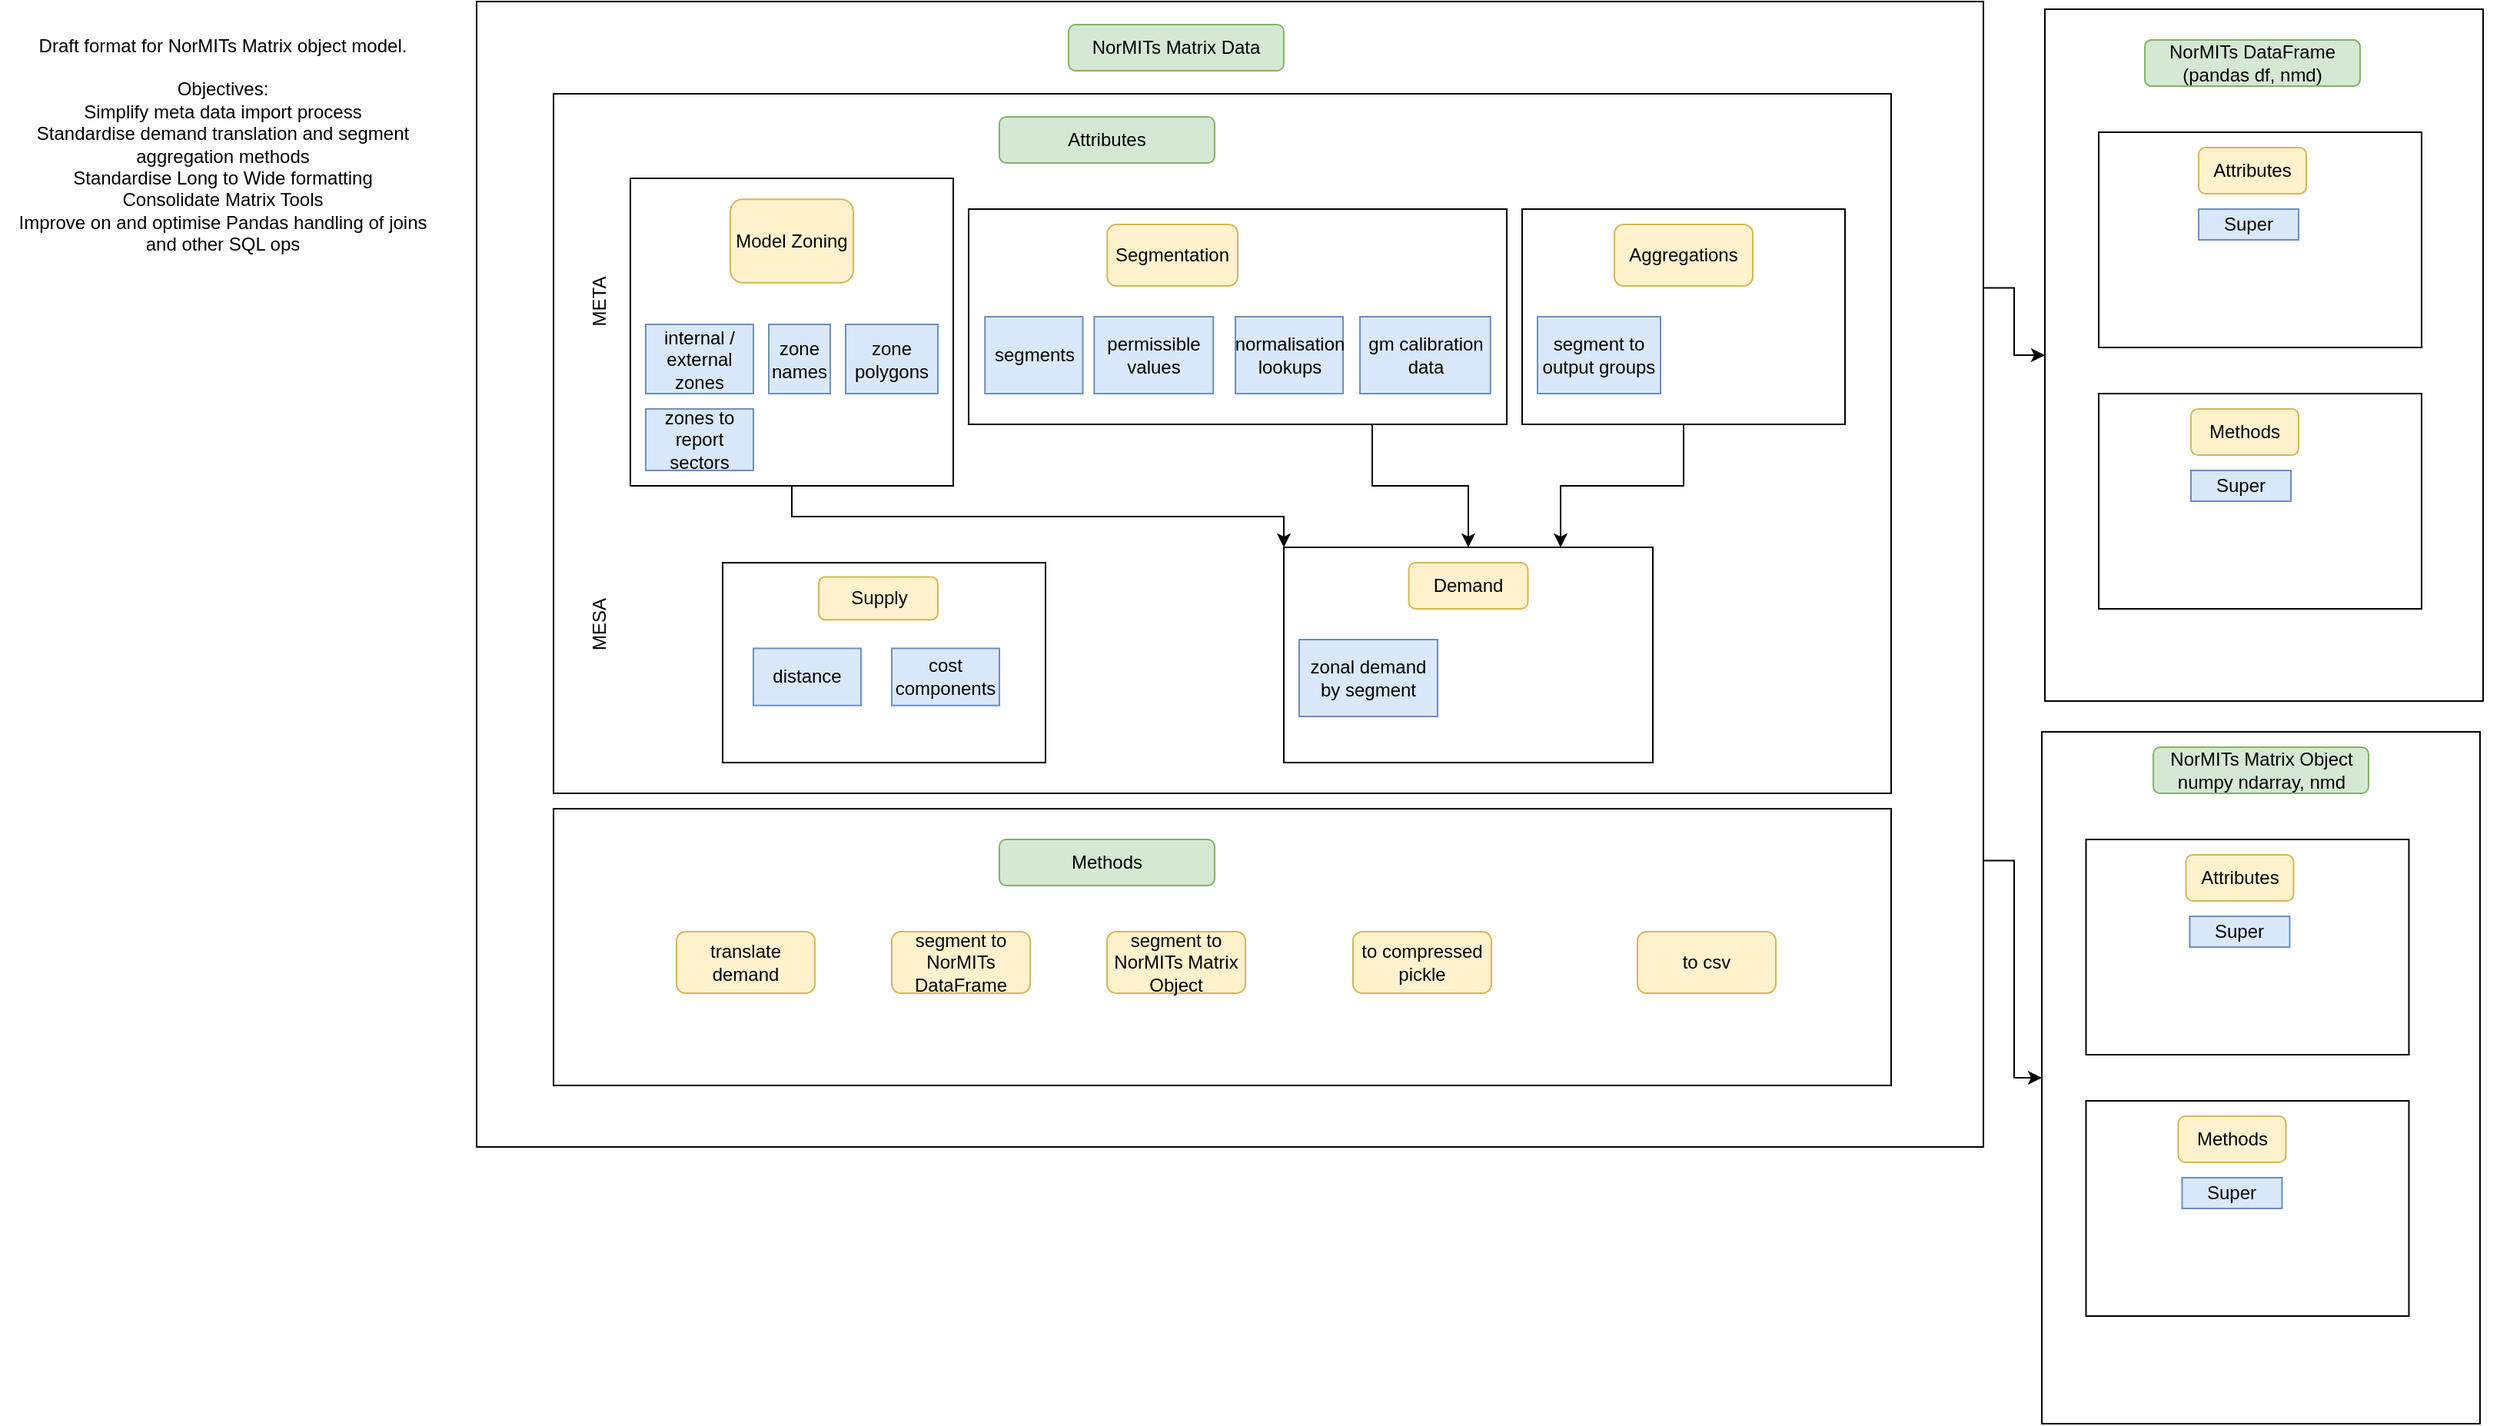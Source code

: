 <mxfile version="14.4.2" type="device"><diagram id="L_0U2pa3py76Em3ltqrZ" name="Page-1"><mxGraphModel dx="2500" dy="967" grid="1" gridSize="10" guides="1" tooltips="1" connect="1" arrows="1" fold="1" page="1" pageScale="1" pageWidth="827" pageHeight="1169" math="0" shadow="0"><root><mxCell id="0"/><mxCell id="1" parent="0"/><mxCell id="Or7PNEEcfZV_SmvO1WI1-120" style="edgeStyle=orthogonalEdgeStyle;rounded=0;orthogonalLoop=1;jettySize=auto;html=1;exitX=1;exitY=0.75;exitDx=0;exitDy=0;" edge="1" parent="1" source="Or7PNEEcfZV_SmvO1WI1-84" target="Or7PNEEcfZV_SmvO1WI1-32"><mxGeometry relative="1" as="geometry"/></mxCell><mxCell id="Or7PNEEcfZV_SmvO1WI1-121" style="edgeStyle=orthogonalEdgeStyle;rounded=0;orthogonalLoop=1;jettySize=auto;html=1;exitX=1;exitY=0.25;exitDx=0;exitDy=0;" edge="1" parent="1" source="Or7PNEEcfZV_SmvO1WI1-84" target="Or7PNEEcfZV_SmvO1WI1-20"><mxGeometry relative="1" as="geometry"/></mxCell><mxCell id="Or7PNEEcfZV_SmvO1WI1-84" value="" style="rounded=0;whiteSpace=wrap;html=1;fillColor=none;" vertex="1" parent="1"><mxGeometry x="-80" y="55" width="980" height="745" as="geometry"/></mxCell><mxCell id="Or7PNEEcfZV_SmvO1WI1-2" value="" style="rounded=0;whiteSpace=wrap;html=1;" vertex="1" parent="1"><mxGeometry x="-30" y="115" width="870" height="455" as="geometry"/></mxCell><mxCell id="Or7PNEEcfZV_SmvO1WI1-1" value="Attributes" style="rounded=1;whiteSpace=wrap;html=1;fillColor=#d5e8d4;strokeColor=#82b366;" vertex="1" parent="1"><mxGeometry x="260" y="130" width="140" height="30" as="geometry"/></mxCell><mxCell id="Or7PNEEcfZV_SmvO1WI1-31" style="edgeStyle=orthogonalEdgeStyle;rounded=0;orthogonalLoop=1;jettySize=auto;html=1;exitX=0.75;exitY=1;exitDx=0;exitDy=0;entryX=0.5;entryY=0;entryDx=0;entryDy=0;" edge="1" parent="1" source="Or7PNEEcfZV_SmvO1WI1-12" target="Or7PNEEcfZV_SmvO1WI1-29"><mxGeometry relative="1" as="geometry"/></mxCell><mxCell id="Or7PNEEcfZV_SmvO1WI1-50" value="" style="group" vertex="1" connectable="0" parent="1"><mxGeometry x="950" y="530" width="285" height="450" as="geometry"/></mxCell><mxCell id="Or7PNEEcfZV_SmvO1WI1-92" value="" style="group;fillColor=none;" vertex="1" connectable="0" parent="Or7PNEEcfZV_SmvO1WI1-50"><mxGeometry x="-12" width="285" height="450" as="geometry"/></mxCell><mxCell id="Or7PNEEcfZV_SmvO1WI1-32" value="" style="rounded=0;whiteSpace=wrap;html=1;fillColor=none;" vertex="1" parent="Or7PNEEcfZV_SmvO1WI1-92"><mxGeometry width="285" height="450" as="geometry"/></mxCell><mxCell id="Or7PNEEcfZV_SmvO1WI1-33" value="NorMITs Matrix Object&lt;br&gt;numpy ndarray, nmd" style="rounded=1;whiteSpace=wrap;html=1;fillColor=#d5e8d4;strokeColor=#82b366;" vertex="1" parent="Or7PNEEcfZV_SmvO1WI1-92"><mxGeometry x="72.5" y="10" width="140" height="30" as="geometry"/></mxCell><mxCell id="Or7PNEEcfZV_SmvO1WI1-35" value="" style="rounded=0;whiteSpace=wrap;html=1;" vertex="1" parent="Or7PNEEcfZV_SmvO1WI1-92"><mxGeometry x="28.75" y="70" width="210" height="140" as="geometry"/></mxCell><mxCell id="Or7PNEEcfZV_SmvO1WI1-36" value="Attributes" style="rounded=1;whiteSpace=wrap;html=1;fillColor=#fff2cc;strokeColor=#d6b656;" vertex="1" parent="Or7PNEEcfZV_SmvO1WI1-92"><mxGeometry x="93.75" y="80" width="70" height="30" as="geometry"/></mxCell><mxCell id="Or7PNEEcfZV_SmvO1WI1-37" value="" style="rounded=0;whiteSpace=wrap;html=1;" vertex="1" parent="Or7PNEEcfZV_SmvO1WI1-92"><mxGeometry x="28.75" y="240" width="210" height="140" as="geometry"/></mxCell><mxCell id="Or7PNEEcfZV_SmvO1WI1-38" value="Methods" style="rounded=1;whiteSpace=wrap;html=1;fillColor=#fff2cc;strokeColor=#d6b656;" vertex="1" parent="Or7PNEEcfZV_SmvO1WI1-92"><mxGeometry x="88.75" y="250" width="70" height="30" as="geometry"/></mxCell><mxCell id="Or7PNEEcfZV_SmvO1WI1-111" value="Super" style="rounded=0;whiteSpace=wrap;html=1;fillColor=#dae8fc;strokeColor=#6c8ebf;" vertex="1" parent="Or7PNEEcfZV_SmvO1WI1-92"><mxGeometry x="96.25" y="120" width="65" height="20" as="geometry"/></mxCell><mxCell id="Or7PNEEcfZV_SmvO1WI1-112" value="Super" style="rounded=0;whiteSpace=wrap;html=1;fillColor=#dae8fc;strokeColor=#6c8ebf;" vertex="1" parent="Or7PNEEcfZV_SmvO1WI1-92"><mxGeometry x="91.25" y="290" width="65" height="20" as="geometry"/></mxCell><mxCell id="Or7PNEEcfZV_SmvO1WI1-53" value="" style="group" vertex="1" connectable="0" parent="1"><mxGeometry x="20" y="170" width="210" height="200" as="geometry"/></mxCell><mxCell id="Or7PNEEcfZV_SmvO1WI1-6" value="" style="rounded=0;whiteSpace=wrap;html=1;" vertex="1" parent="Or7PNEEcfZV_SmvO1WI1-53"><mxGeometry width="210" height="200" as="geometry"/></mxCell><mxCell id="Or7PNEEcfZV_SmvO1WI1-5" value="Model Zoning" style="rounded=1;whiteSpace=wrap;html=1;fillColor=#fff2cc;strokeColor=#d6b656;" vertex="1" parent="Or7PNEEcfZV_SmvO1WI1-53"><mxGeometry x="65" y="13.571" width="80" height="54.286" as="geometry"/></mxCell><mxCell id="Or7PNEEcfZV_SmvO1WI1-7" value="internal / external zones" style="rounded=0;whiteSpace=wrap;html=1;fillColor=#dae8fc;strokeColor=#6c8ebf;" vertex="1" parent="Or7PNEEcfZV_SmvO1WI1-53"><mxGeometry x="10" y="95" width="70" height="45" as="geometry"/></mxCell><mxCell id="Or7PNEEcfZV_SmvO1WI1-9" value="zone names" style="rounded=0;whiteSpace=wrap;html=1;fillColor=#dae8fc;strokeColor=#6c8ebf;" vertex="1" parent="Or7PNEEcfZV_SmvO1WI1-53"><mxGeometry x="90" y="95" width="40" height="45" as="geometry"/></mxCell><mxCell id="Or7PNEEcfZV_SmvO1WI1-10" value="zone polygons" style="rounded=0;whiteSpace=wrap;html=1;fillColor=#dae8fc;strokeColor=#6c8ebf;" vertex="1" parent="Or7PNEEcfZV_SmvO1WI1-53"><mxGeometry x="140" y="95" width="60" height="45" as="geometry"/></mxCell><mxCell id="Or7PNEEcfZV_SmvO1WI1-97" value="zones to report sectors" style="rounded=0;whiteSpace=wrap;html=1;fillColor=#dae8fc;strokeColor=#6c8ebf;" vertex="1" parent="Or7PNEEcfZV_SmvO1WI1-53"><mxGeometry x="10" y="150" width="70" height="40" as="geometry"/></mxCell><mxCell id="Or7PNEEcfZV_SmvO1WI1-54" value="" style="group;fillColor=#dae8fc;strokeColor=#6c8ebf;" vertex="1" connectable="0" parent="1"><mxGeometry x="240" y="190" width="350" height="140" as="geometry"/></mxCell><mxCell id="Or7PNEEcfZV_SmvO1WI1-12" value="" style="rounded=0;whiteSpace=wrap;html=1;" vertex="1" parent="Or7PNEEcfZV_SmvO1WI1-54"><mxGeometry width="350.0" height="140" as="geometry"/></mxCell><mxCell id="Or7PNEEcfZV_SmvO1WI1-11" value="Segmentation" style="rounded=1;whiteSpace=wrap;html=1;fillColor=#fff2cc;strokeColor=#d6b656;" vertex="1" parent="Or7PNEEcfZV_SmvO1WI1-54"><mxGeometry x="90.152" y="10" width="84.848" height="40" as="geometry"/></mxCell><mxCell id="Or7PNEEcfZV_SmvO1WI1-13" value="normalisation lookups" style="rounded=0;whiteSpace=wrap;html=1;fillColor=#dae8fc;strokeColor=#6c8ebf;" vertex="1" parent="Or7PNEEcfZV_SmvO1WI1-54"><mxGeometry x="173.5" y="70" width="70" height="50" as="geometry"/></mxCell><mxCell id="Or7PNEEcfZV_SmvO1WI1-14" value="segments" style="rounded=0;whiteSpace=wrap;html=1;fillColor=#dae8fc;strokeColor=#6c8ebf;" vertex="1" parent="Or7PNEEcfZV_SmvO1WI1-54"><mxGeometry x="10.606" y="70" width="63.636" height="50" as="geometry"/></mxCell><mxCell id="Or7PNEEcfZV_SmvO1WI1-15" value="permissible values" style="rounded=0;whiteSpace=wrap;html=1;fillColor=#dae8fc;strokeColor=#6c8ebf;" vertex="1" parent="Or7PNEEcfZV_SmvO1WI1-54"><mxGeometry x="81.667" y="70" width="77.424" height="50" as="geometry"/></mxCell><mxCell id="Or7PNEEcfZV_SmvO1WI1-100" value="gm calibration data" style="rounded=0;whiteSpace=wrap;html=1;fillColor=#dae8fc;strokeColor=#6c8ebf;" vertex="1" parent="Or7PNEEcfZV_SmvO1WI1-54"><mxGeometry x="254.542" y="70" width="84.848" height="50" as="geometry"/></mxCell><mxCell id="Or7PNEEcfZV_SmvO1WI1-55" value="" style="group;fillColor=#fff2cc;strokeColor=#d6b656;" vertex="1" connectable="0" parent="1"><mxGeometry x="600" y="190" width="210" height="140" as="geometry"/></mxCell><mxCell id="Or7PNEEcfZV_SmvO1WI1-18" value="" style="rounded=0;whiteSpace=wrap;html=1;" vertex="1" parent="Or7PNEEcfZV_SmvO1WI1-55"><mxGeometry width="210" height="140" as="geometry"/></mxCell><mxCell id="Or7PNEEcfZV_SmvO1WI1-17" value="Aggregations" style="rounded=1;whiteSpace=wrap;html=1;fillColor=#fff2cc;strokeColor=#d6b656;" vertex="1" parent="Or7PNEEcfZV_SmvO1WI1-55"><mxGeometry x="60" y="10" width="90" height="40" as="geometry"/></mxCell><mxCell id="Or7PNEEcfZV_SmvO1WI1-19" value="segment to output groups" style="rounded=0;whiteSpace=wrap;html=1;fillColor=#dae8fc;strokeColor=#6c8ebf;" vertex="1" parent="Or7PNEEcfZV_SmvO1WI1-55"><mxGeometry x="10" y="70" width="80" height="50" as="geometry"/></mxCell><mxCell id="Or7PNEEcfZV_SmvO1WI1-58" value="" style="group" vertex="1" connectable="0" parent="1"><mxGeometry x="80" y="420" width="210" height="130" as="geometry"/></mxCell><mxCell id="Or7PNEEcfZV_SmvO1WI1-27" value="" style="rounded=0;whiteSpace=wrap;html=1;" vertex="1" parent="Or7PNEEcfZV_SmvO1WI1-58"><mxGeometry width="210" height="130" as="geometry"/></mxCell><mxCell id="Or7PNEEcfZV_SmvO1WI1-28" value="Supply" style="rounded=1;whiteSpace=wrap;html=1;fillColor=#fff2cc;strokeColor=#d6b656;" vertex="1" parent="Or7PNEEcfZV_SmvO1WI1-58"><mxGeometry x="62.5" y="9.286" width="77.5" height="27.857" as="geometry"/></mxCell><mxCell id="Or7PNEEcfZV_SmvO1WI1-56" value="distance" style="rounded=0;whiteSpace=wrap;html=1;fillColor=#dae8fc;strokeColor=#6c8ebf;" vertex="1" parent="Or7PNEEcfZV_SmvO1WI1-58"><mxGeometry x="20" y="55.714" width="70" height="37.143" as="geometry"/></mxCell><mxCell id="Or7PNEEcfZV_SmvO1WI1-57" value="cost components" style="rounded=0;whiteSpace=wrap;html=1;fillColor=#dae8fc;strokeColor=#6c8ebf;" vertex="1" parent="Or7PNEEcfZV_SmvO1WI1-58"><mxGeometry x="110" y="55.714" width="70" height="37.143" as="geometry"/></mxCell><mxCell id="Or7PNEEcfZV_SmvO1WI1-60" style="edgeStyle=orthogonalEdgeStyle;rounded=0;orthogonalLoop=1;jettySize=auto;html=1;exitX=0.5;exitY=1;exitDx=0;exitDy=0;entryX=0;entryY=0;entryDx=0;entryDy=0;" edge="1" parent="1" source="Or7PNEEcfZV_SmvO1WI1-6" target="Or7PNEEcfZV_SmvO1WI1-29"><mxGeometry relative="1" as="geometry"/></mxCell><mxCell id="Or7PNEEcfZV_SmvO1WI1-61" value="" style="group;fillColor=#fff2cc;strokeColor=#d6b656;" vertex="1" connectable="0" parent="1"><mxGeometry x="445" y="410" width="240" height="140" as="geometry"/></mxCell><mxCell id="Or7PNEEcfZV_SmvO1WI1-29" value="" style="rounded=0;whiteSpace=wrap;html=1;" vertex="1" parent="Or7PNEEcfZV_SmvO1WI1-61"><mxGeometry width="240" height="140" as="geometry"/></mxCell><mxCell id="Or7PNEEcfZV_SmvO1WI1-30" value="Demand" style="rounded=1;whiteSpace=wrap;html=1;fillColor=#fff2cc;strokeColor=#d6b656;" vertex="1" parent="Or7PNEEcfZV_SmvO1WI1-61"><mxGeometry x="81.25" y="10" width="77.5" height="30" as="geometry"/></mxCell><mxCell id="Or7PNEEcfZV_SmvO1WI1-59" value="zonal demand by segment" style="rounded=0;whiteSpace=wrap;html=1;fillColor=#dae8fc;strokeColor=#6c8ebf;" vertex="1" parent="Or7PNEEcfZV_SmvO1WI1-61"><mxGeometry x="10" y="60" width="90" height="50" as="geometry"/></mxCell><mxCell id="Or7PNEEcfZV_SmvO1WI1-63" value="NorMITs Matrix Data" style="rounded=1;whiteSpace=wrap;html=1;fillColor=#d5e8d4;strokeColor=#82b366;" vertex="1" parent="1"><mxGeometry x="305" y="70" width="140" height="30" as="geometry"/></mxCell><mxCell id="Or7PNEEcfZV_SmvO1WI1-67" value="" style="rounded=0;whiteSpace=wrap;html=1;" vertex="1" parent="1"><mxGeometry x="-30" y="580" width="870" height="180" as="geometry"/></mxCell><mxCell id="Or7PNEEcfZV_SmvO1WI1-68" value="Methods" style="rounded=1;whiteSpace=wrap;html=1;fillColor=#d5e8d4;strokeColor=#82b366;" vertex="1" parent="1"><mxGeometry x="260" y="600" width="140" height="30" as="geometry"/></mxCell><mxCell id="Or7PNEEcfZV_SmvO1WI1-69" value="translate demand" style="rounded=1;whiteSpace=wrap;html=1;fillColor=#fff2cc;strokeColor=#d6b656;" vertex="1" parent="1"><mxGeometry x="50" y="660" width="90" height="40" as="geometry"/></mxCell><mxCell id="Or7PNEEcfZV_SmvO1WI1-70" value="segment to NorMITs DataFrame" style="rounded=1;whiteSpace=wrap;html=1;fillColor=#fff2cc;strokeColor=#d6b656;" vertex="1" parent="1"><mxGeometry x="190" y="660" width="90" height="40" as="geometry"/></mxCell><mxCell id="Or7PNEEcfZV_SmvO1WI1-71" value="segment to NorMITs Matrix Object" style="rounded=1;whiteSpace=wrap;html=1;fillColor=#fff2cc;strokeColor=#d6b656;" vertex="1" parent="1"><mxGeometry x="330" y="660" width="90" height="40" as="geometry"/></mxCell><mxCell id="Or7PNEEcfZV_SmvO1WI1-78" value="to compressed pickle" style="rounded=1;whiteSpace=wrap;html=1;fillColor=#fff2cc;strokeColor=#d6b656;" vertex="1" parent="1"><mxGeometry x="490" y="660" width="90" height="40" as="geometry"/></mxCell><mxCell id="Or7PNEEcfZV_SmvO1WI1-79" value="to csv" style="rounded=1;whiteSpace=wrap;html=1;fillColor=#fff2cc;strokeColor=#d6b656;" vertex="1" parent="1"><mxGeometry x="675" y="660" width="90" height="40" as="geometry"/></mxCell><mxCell id="Or7PNEEcfZV_SmvO1WI1-80" style="edgeStyle=orthogonalEdgeStyle;rounded=0;orthogonalLoop=1;jettySize=auto;html=1;exitX=0.5;exitY=1;exitDx=0;exitDy=0;entryX=0.75;entryY=0;entryDx=0;entryDy=0;" edge="1" parent="1" source="Or7PNEEcfZV_SmvO1WI1-18" target="Or7PNEEcfZV_SmvO1WI1-29"><mxGeometry relative="1" as="geometry"/></mxCell><mxCell id="Or7PNEEcfZV_SmvO1WI1-81" value="META" style="text;html=1;strokeColor=none;fillColor=none;align=center;verticalAlign=middle;whiteSpace=wrap;rounded=0;rotation=-90;" vertex="1" parent="1"><mxGeometry x="-20" y="240" width="40" height="20" as="geometry"/></mxCell><mxCell id="Or7PNEEcfZV_SmvO1WI1-82" value="MESA" style="text;html=1;strokeColor=none;fillColor=none;align=center;verticalAlign=middle;whiteSpace=wrap;rounded=0;rotation=-90;" vertex="1" parent="1"><mxGeometry x="-20" y="450" width="40" height="20" as="geometry"/></mxCell><mxCell id="Or7PNEEcfZV_SmvO1WI1-99" value="Draft format for NorMITs Matrix object model.&lt;br&gt;&lt;br&gt;Objectives:&lt;br&gt;Simplify meta data import process&lt;br&gt;Standardise demand translation and segment aggregation methods&lt;br&gt;Standardise Long to Wide formatting&lt;br&gt;Consolidate Matrix Tools&lt;br&gt;Improve on and optimise Pandas handling of joins and other SQL ops" style="text;html=1;strokeColor=none;fillColor=none;align=center;verticalAlign=middle;whiteSpace=wrap;rounded=0;" vertex="1" parent="1"><mxGeometry x="-390" y="55" width="290" height="185" as="geometry"/></mxCell><mxCell id="Or7PNEEcfZV_SmvO1WI1-39" value="" style="group;fillColor=none;" vertex="1" connectable="0" parent="1"><mxGeometry x="940" y="60" width="285" height="450" as="geometry"/></mxCell><mxCell id="Or7PNEEcfZV_SmvO1WI1-22" value="NorMITs DataFrame&lt;br&gt;(pandas df, nmd)" style="rounded=1;whiteSpace=wrap;html=1;fillColor=#d5e8d4;strokeColor=#82b366;" vertex="1" parent="Or7PNEEcfZV_SmvO1WI1-39"><mxGeometry x="65" y="20" width="140" height="30" as="geometry"/></mxCell><mxCell id="Or7PNEEcfZV_SmvO1WI1-23" value="" style="rounded=0;whiteSpace=wrap;html=1;" vertex="1" parent="Or7PNEEcfZV_SmvO1WI1-39"><mxGeometry x="35" y="80" width="210" height="140" as="geometry"/></mxCell><mxCell id="Or7PNEEcfZV_SmvO1WI1-25" value="Attributes" style="rounded=1;whiteSpace=wrap;html=1;fillColor=#fff2cc;strokeColor=#d6b656;" vertex="1" parent="Or7PNEEcfZV_SmvO1WI1-39"><mxGeometry x="100" y="90" width="70" height="30" as="geometry"/></mxCell><mxCell id="Or7PNEEcfZV_SmvO1WI1-26" value="Methods" style="rounded=1;whiteSpace=wrap;html=1;fillColor=#fff2cc;strokeColor=#d6b656;" vertex="1" parent="Or7PNEEcfZV_SmvO1WI1-39"><mxGeometry x="95" y="260" width="70" height="30" as="geometry"/></mxCell><mxCell id="Or7PNEEcfZV_SmvO1WI1-64" value="Super" style="rounded=0;whiteSpace=wrap;html=1;fillColor=#dae8fc;strokeColor=#6c8ebf;" vertex="1" parent="Or7PNEEcfZV_SmvO1WI1-39"><mxGeometry x="100" y="130" width="65" height="20" as="geometry"/></mxCell><mxCell id="Or7PNEEcfZV_SmvO1WI1-109" value="Super" style="rounded=0;whiteSpace=wrap;html=1;fillColor=#dae8fc;strokeColor=#6c8ebf;" vertex="1" parent="Or7PNEEcfZV_SmvO1WI1-39"><mxGeometry x="95" y="300" width="65" height="20" as="geometry"/></mxCell><mxCell id="Or7PNEEcfZV_SmvO1WI1-119" value="" style="group;fillColor=none;" vertex="1" connectable="0" parent="Or7PNEEcfZV_SmvO1WI1-39"><mxGeometry width="285" height="450" as="geometry"/></mxCell><mxCell id="Or7PNEEcfZV_SmvO1WI1-20" value="" style="rounded=0;whiteSpace=wrap;html=1;fillColor=none;" vertex="1" parent="Or7PNEEcfZV_SmvO1WI1-119"><mxGeometry width="285" height="450" as="geometry"/></mxCell><mxCell id="Or7PNEEcfZV_SmvO1WI1-24" value="" style="rounded=0;whiteSpace=wrap;html=1;" vertex="1" parent="Or7PNEEcfZV_SmvO1WI1-119"><mxGeometry x="35" y="250" width="210" height="140" as="geometry"/></mxCell><mxCell id="Or7PNEEcfZV_SmvO1WI1-113" value="NorMITs DataFrame&lt;br&gt;(pandas df, nmd)" style="rounded=1;whiteSpace=wrap;html=1;fillColor=#d5e8d4;strokeColor=#82b366;" vertex="1" parent="Or7PNEEcfZV_SmvO1WI1-119"><mxGeometry x="65" y="20" width="140" height="30" as="geometry"/></mxCell><mxCell id="Or7PNEEcfZV_SmvO1WI1-114" value="" style="rounded=0;whiteSpace=wrap;html=1;" vertex="1" parent="Or7PNEEcfZV_SmvO1WI1-119"><mxGeometry x="35" y="80" width="210" height="140" as="geometry"/></mxCell><mxCell id="Or7PNEEcfZV_SmvO1WI1-115" value="Attributes" style="rounded=1;whiteSpace=wrap;html=1;fillColor=#fff2cc;strokeColor=#d6b656;" vertex="1" parent="Or7PNEEcfZV_SmvO1WI1-119"><mxGeometry x="100" y="90" width="70" height="30" as="geometry"/></mxCell><mxCell id="Or7PNEEcfZV_SmvO1WI1-116" value="Super" style="rounded=0;whiteSpace=wrap;html=1;fillColor=#dae8fc;strokeColor=#6c8ebf;" vertex="1" parent="Or7PNEEcfZV_SmvO1WI1-119"><mxGeometry x="100" y="130" width="65" height="20" as="geometry"/></mxCell><mxCell id="Or7PNEEcfZV_SmvO1WI1-117" value="Methods" style="rounded=1;whiteSpace=wrap;html=1;fillColor=#fff2cc;strokeColor=#d6b656;" vertex="1" parent="Or7PNEEcfZV_SmvO1WI1-119"><mxGeometry x="95" y="260" width="70" height="30" as="geometry"/></mxCell><mxCell id="Or7PNEEcfZV_SmvO1WI1-118" value="Super" style="rounded=0;whiteSpace=wrap;html=1;fillColor=#dae8fc;strokeColor=#6c8ebf;" vertex="1" parent="Or7PNEEcfZV_SmvO1WI1-119"><mxGeometry x="95" y="300" width="65" height="20" as="geometry"/></mxCell></root></mxGraphModel></diagram></mxfile>